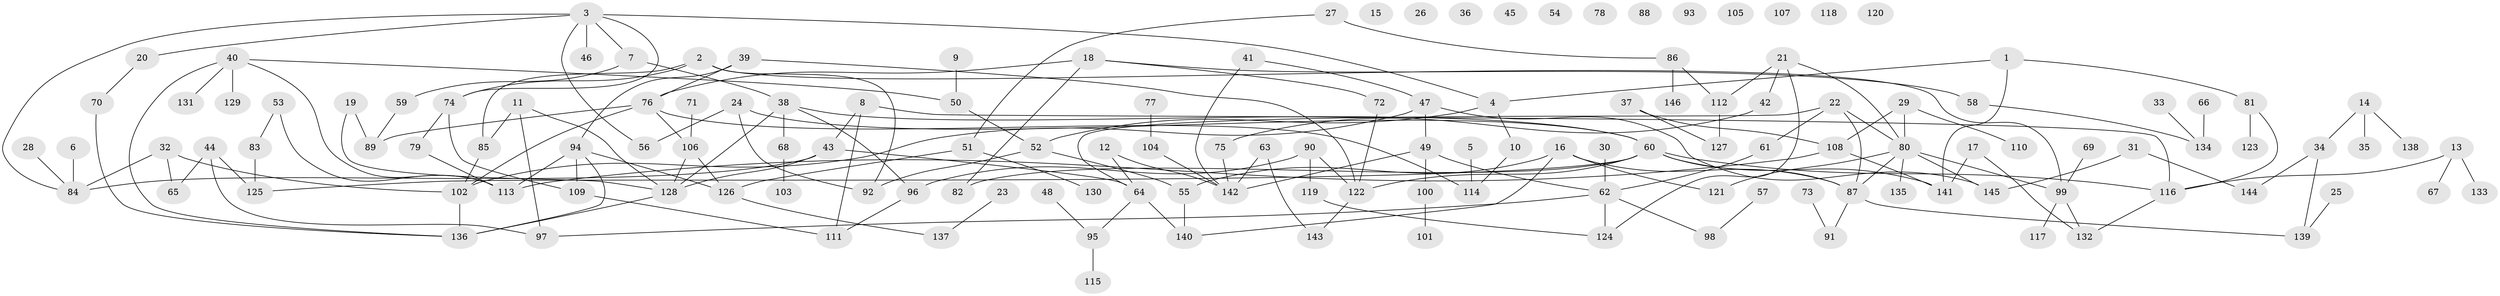 // Generated by graph-tools (version 1.1) at 2025/00/03/09/25 03:00:43]
// undirected, 146 vertices, 186 edges
graph export_dot {
graph [start="1"]
  node [color=gray90,style=filled];
  1;
  2;
  3;
  4;
  5;
  6;
  7;
  8;
  9;
  10;
  11;
  12;
  13;
  14;
  15;
  16;
  17;
  18;
  19;
  20;
  21;
  22;
  23;
  24;
  25;
  26;
  27;
  28;
  29;
  30;
  31;
  32;
  33;
  34;
  35;
  36;
  37;
  38;
  39;
  40;
  41;
  42;
  43;
  44;
  45;
  46;
  47;
  48;
  49;
  50;
  51;
  52;
  53;
  54;
  55;
  56;
  57;
  58;
  59;
  60;
  61;
  62;
  63;
  64;
  65;
  66;
  67;
  68;
  69;
  70;
  71;
  72;
  73;
  74;
  75;
  76;
  77;
  78;
  79;
  80;
  81;
  82;
  83;
  84;
  85;
  86;
  87;
  88;
  89;
  90;
  91;
  92;
  93;
  94;
  95;
  96;
  97;
  98;
  99;
  100;
  101;
  102;
  103;
  104;
  105;
  106;
  107;
  108;
  109;
  110;
  111;
  112;
  113;
  114;
  115;
  116;
  117;
  118;
  119;
  120;
  121;
  122;
  123;
  124;
  125;
  126;
  127;
  128;
  129;
  130;
  131;
  132;
  133;
  134;
  135;
  136;
  137;
  138;
  139;
  140;
  141;
  142;
  143;
  144;
  145;
  146;
  1 -- 4;
  1 -- 81;
  1 -- 141;
  2 -- 74;
  2 -- 85;
  2 -- 92;
  2 -- 99;
  3 -- 4;
  3 -- 7;
  3 -- 20;
  3 -- 46;
  3 -- 56;
  3 -- 74;
  3 -- 84;
  4 -- 10;
  4 -- 52;
  5 -- 114;
  6 -- 84;
  7 -- 38;
  7 -- 59;
  8 -- 43;
  8 -- 111;
  8 -- 116;
  9 -- 50;
  10 -- 114;
  11 -- 85;
  11 -- 97;
  11 -- 128;
  12 -- 64;
  12 -- 142;
  13 -- 67;
  13 -- 116;
  13 -- 133;
  14 -- 34;
  14 -- 35;
  14 -- 138;
  16 -- 55;
  16 -- 87;
  16 -- 121;
  16 -- 140;
  17 -- 132;
  17 -- 141;
  18 -- 58;
  18 -- 72;
  18 -- 76;
  18 -- 82;
  19 -- 89;
  19 -- 128;
  20 -- 70;
  21 -- 42;
  21 -- 80;
  21 -- 112;
  21 -- 124;
  22 -- 61;
  22 -- 64;
  22 -- 80;
  22 -- 87;
  23 -- 137;
  24 -- 56;
  24 -- 60;
  24 -- 92;
  25 -- 139;
  27 -- 51;
  27 -- 86;
  28 -- 84;
  29 -- 80;
  29 -- 108;
  29 -- 110;
  30 -- 62;
  31 -- 144;
  31 -- 145;
  32 -- 65;
  32 -- 84;
  32 -- 102;
  33 -- 134;
  34 -- 139;
  34 -- 144;
  37 -- 108;
  37 -- 127;
  38 -- 60;
  38 -- 68;
  38 -- 96;
  38 -- 128;
  39 -- 76;
  39 -- 94;
  39 -- 122;
  40 -- 50;
  40 -- 113;
  40 -- 129;
  40 -- 131;
  40 -- 136;
  41 -- 47;
  41 -- 142;
  42 -- 75;
  43 -- 64;
  43 -- 84;
  43 -- 128;
  44 -- 65;
  44 -- 97;
  44 -- 125;
  47 -- 49;
  47 -- 102;
  47 -- 145;
  48 -- 95;
  49 -- 62;
  49 -- 100;
  49 -- 142;
  50 -- 52;
  51 -- 126;
  51 -- 130;
  52 -- 55;
  52 -- 92;
  53 -- 83;
  53 -- 113;
  55 -- 140;
  57 -- 98;
  58 -- 134;
  59 -- 89;
  60 -- 82;
  60 -- 87;
  60 -- 116;
  60 -- 122;
  60 -- 125;
  60 -- 141;
  61 -- 62;
  62 -- 97;
  62 -- 98;
  62 -- 124;
  63 -- 142;
  63 -- 143;
  64 -- 95;
  64 -- 140;
  66 -- 134;
  68 -- 103;
  69 -- 99;
  70 -- 136;
  71 -- 106;
  72 -- 122;
  73 -- 91;
  74 -- 79;
  74 -- 109;
  75 -- 142;
  76 -- 89;
  76 -- 102;
  76 -- 106;
  76 -- 114;
  77 -- 104;
  79 -- 113;
  80 -- 87;
  80 -- 99;
  80 -- 121;
  80 -- 135;
  80 -- 145;
  81 -- 116;
  81 -- 123;
  83 -- 125;
  85 -- 102;
  86 -- 112;
  86 -- 146;
  87 -- 91;
  87 -- 139;
  90 -- 96;
  90 -- 119;
  90 -- 122;
  94 -- 109;
  94 -- 113;
  94 -- 126;
  94 -- 136;
  95 -- 115;
  96 -- 111;
  99 -- 117;
  99 -- 132;
  100 -- 101;
  102 -- 136;
  104 -- 142;
  106 -- 126;
  106 -- 128;
  108 -- 113;
  108 -- 141;
  109 -- 111;
  112 -- 127;
  116 -- 132;
  119 -- 124;
  122 -- 143;
  126 -- 137;
  128 -- 136;
}
